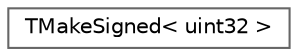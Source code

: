 digraph "Graphical Class Hierarchy"
{
 // INTERACTIVE_SVG=YES
 // LATEX_PDF_SIZE
  bgcolor="transparent";
  edge [fontname=Helvetica,fontsize=10,labelfontname=Helvetica,labelfontsize=10];
  node [fontname=Helvetica,fontsize=10,shape=box,height=0.2,width=0.4];
  rankdir="LR";
  Node0 [id="Node000000",label="TMakeSigned\< uint32 \>",height=0.2,width=0.4,color="grey40", fillcolor="white", style="filled",URL="$d0/d07/structTMakeSigned_3_01uint32_01_4.html",tooltip=" "];
}
